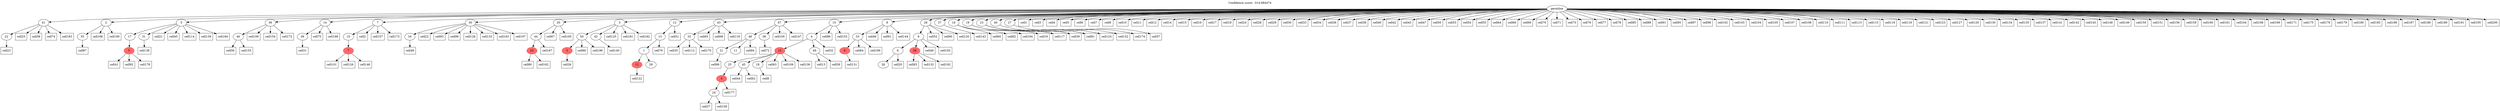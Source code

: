 digraph g {
	"57" -> "58";
	"58" [label="22"];
	"55" -> "56";
	"56" [label="35"];
	"53" -> "54";
	"54" [color=indianred1, style=filled, label="5"];
	"51" -> "52";
	"52" [label="31"];
	"51" -> "53";
	"53" [label="17"];
	"48" -> "49";
	"49" [label="46"];
	"45" -> "46";
	"46" [label="39"];
	"43" -> "44";
	"44" [color=indianred1, style=filled, label="7"];
	"42" -> "43";
	"43" [label="10"];
	"40" -> "41";
	"41" [label="34"];
	"36" -> "37";
	"37" [color=indianred1, style=filled, label="20"];
	"35" -> "36";
	"36" [label="44"];
	"33" -> "34";
	"34" [color=indianred1, style=filled, label="3"];
	"31" -> "32";
	"32" [label="42"];
	"31" -> "33";
	"33" [label="50"];
	"28" -> "29";
	"29" [color=indianred1, style=filled, label="12"];
	"28" -> "30";
	"30" [label="29"];
	"27" -> "28";
	"28" [label="1"];
	"26" -> "27";
	"27" [label="13"];
	"23" -> "24";
	"24" [label="32"];
	"20" -> "21";
	"21" [label="21"];
	"20" -> "22";
	"22" [label="11"];
	"18" -> "19";
	"19" [label="38"];
	"18" -> "20";
	"20" [label="48"];
	"13" -> "14";
	"14" [label="24"];
	"12" -> "13";
	"13" [color=indianred1, style=filled, label="4"];
	"11" -> "12";
	"12" [label="25"];
	"11" -> "15";
	"15" [label="45"];
	"11" -> "16";
	"16" [label="18"];
	"10" -> "11";
	"11" [color=indianred1, style=filled, label="15"];
	"10" -> "17";
	"17" [label="49"];
	"9" -> "10";
	"10" [label="4"];
	"7" -> "8";
	"8" [color=indianred1, style=filled, label="8"];
	"6" -> "7";
	"7" [label="33"];
	"3" -> "4";
	"4" [label="26"];
	"2" -> "3";
	"3" [label="6"];
	"2" -> "5";
	"5" [color=indianred1, style=filled, label="28"];
	"1" -> "2";
	"2" [label="9"];
	"0" -> "1";
	"1" [label="28"];
	"0" -> "6";
	"6" [label="8"];
	"0" -> "9";
	"9" [label="15"];
	"0" -> "18";
	"18" [label="47"];
	"0" -> "23";
	"23" [label="43"];
	"0" -> "25";
	"25" [label="37"];
	"0" -> "26";
	"26" [label="12"];
	"0" -> "31";
	"31" [label="3"];
	"0" -> "35";
	"35" [label="20"];
	"0" -> "38";
	"38" [label="16"];
	"0" -> "39";
	"39" [label="19"];
	"0" -> "40";
	"40" [label="30"];
	"0" -> "42";
	"42" [label="7"];
	"0" -> "45";
	"45" [label="14"];
	"0" -> "47";
	"47" [label="23"];
	"0" -> "48";
	"48" [label="36"];
	"0" -> "50";
	"50" [label="40"];
	"0" -> "51";
	"51" [label="5"];
	"0" -> "55";
	"55" [label="2"];
	"0" -> "57";
	"57" [label="41"];
	"0" -> "59";
	"59" [label="27"];
	"0" [label="germline"];
	"0" -> "cell1";
	"cell1" [shape=box];
	"42" -> "cell2";
	"cell2" [shape=box];
	"0" -> "cell3";
	"cell3" [shape=box];
	"0" -> "cell4";
	"cell4" [shape=box];
	"0" -> "cell5";
	"cell5" [shape=box];
	"0" -> "cell6";
	"cell6" [shape=box];
	"0" -> "cell7";
	"cell7" [shape=box];
	"16" -> "cell8";
	"cell8" [shape=box];
	"0" -> "cell9";
	"cell9" [shape=box];
	"0" -> "cell10";
	"cell10" [shape=box];
	"0" -> "cell11";
	"cell11" [shape=box];
	"0" -> "cell12";
	"cell12" [shape=box];
	"17" -> "cell13";
	"cell13" [shape=box];
	"0" -> "cell14";
	"cell14" [shape=box];
	"0" -> "cell15";
	"cell15" [shape=box];
	"0" -> "cell16";
	"cell16" [shape=box];
	"0" -> "cell17";
	"cell17" [shape=box];
	"0" -> "cell18";
	"cell18" [shape=box];
	"39" -> "cell19";
	"cell19" [shape=box];
	"3" -> "cell20";
	"cell20" [shape=box];
	"51" -> "cell21";
	"cell21" [shape=box];
	"40" -> "cell22";
	"cell22" [shape=box];
	"58" -> "cell23";
	"cell23" [shape=box];
	"0" -> "cell24";
	"cell24" [shape=box];
	"57" -> "cell25";
	"cell25" [shape=box];
	"34" -> "cell26";
	"cell26" [shape=box];
	"14" -> "cell27";
	"cell27" [shape=box];
	"0" -> "cell28";
	"cell28" [shape=box];
	"0" -> "cell29";
	"cell29" [shape=box];
	"0" -> "cell30";
	"cell30" [shape=box];
	"46" -> "cell31";
	"cell31" [shape=box];
	"10" -> "cell32";
	"cell32" [shape=box];
	"0" -> "cell33";
	"cell33" [shape=box];
	"0" -> "cell34";
	"cell34" [shape=box];
	"24" -> "cell35";
	"cell35" [shape=box];
	"0" -> "cell36";
	"cell36" [shape=box];
	"0" -> "cell37";
	"cell37" [shape=box];
	"0" -> "cell38";
	"cell38" [shape=box];
	"47" -> "cell39";
	"cell39" [shape=box];
	"0" -> "cell40";
	"cell40" [shape=box];
	"54" -> "cell41";
	"cell41" [shape=box];
	"0" -> "cell42";
	"cell42" [shape=box];
	"0" -> "cell43";
	"cell43" [shape=box];
	"15" -> "cell44";
	"cell44" [shape=box];
	"51" -> "cell45";
	"cell45" [shape=box];
	"6" -> "cell46";
	"cell46" [shape=box];
	"0" -> "cell47";
	"cell47" [shape=box];
	"41" -> "cell48";
	"cell48" [shape=box];
	"2" -> "cell49";
	"cell49" [shape=box];
	"0" -> "cell50";
	"cell50" [shape=box];
	"26" -> "cell51";
	"cell51" [shape=box];
	"1" -> "cell52";
	"cell52" [shape=box];
	"0" -> "cell53";
	"cell53" [shape=box];
	"0" -> "cell54";
	"cell54" [shape=box];
	"0" -> "cell55";
	"cell55" [shape=box];
	"49" -> "cell56";
	"cell56" [shape=box];
	"59" -> "cell57";
	"cell57" [shape=box];
	"57" -> "cell58";
	"cell58" [shape=box];
	"17" -> "cell59";
	"cell59" [shape=box];
	"38" -> "cell60";
	"cell60" [shape=box];
	"6" -> "cell61";
	"cell61" [shape=box];
	"15" -> "cell62";
	"cell62" [shape=box];
	"11" -> "cell63";
	"cell63" [shape=box];
	"0" -> "cell64";
	"cell64" [shape=box];
	"23" -> "cell65";
	"cell65" [shape=box];
	"0" -> "cell66";
	"cell66" [shape=box];
	"35" -> "cell67";
	"cell67" [shape=box];
	"23" -> "cell68";
	"cell68" [shape=box];
	"0" -> "cell69";
	"cell69" [shape=box];
	"0" -> "cell70";
	"cell70" [shape=box];
	"0" -> "cell71";
	"cell71" [shape=box];
	"19" -> "cell72";
	"cell72" [shape=box];
	"0" -> "cell73";
	"cell73" [shape=box];
	"57" -> "cell74";
	"cell74" [shape=box];
	"45" -> "cell75";
	"cell75" [shape=box];
	"0" -> "cell76";
	"cell76" [shape=box];
	"0" -> "cell77";
	"cell77" [shape=box];
	"0" -> "cell78";
	"cell78" [shape=box];
	"27" -> "cell79";
	"cell79" [shape=box];
	"37" -> "cell80";
	"cell80" [shape=box];
	"47" -> "cell81";
	"cell81" [shape=box];
	"38" -> "cell82";
	"cell82" [shape=box];
	"5" -> "cell83";
	"cell83" [shape=box];
	"7" -> "cell84";
	"cell84" [shape=box];
	"0" -> "cell85";
	"cell85" [shape=box];
	"9" -> "cell86";
	"cell86" [shape=box];
	"56" -> "cell87";
	"cell87" [shape=box];
	"0" -> "cell88";
	"cell88" [shape=box];
	"33" -> "cell89";
	"cell89" [shape=box];
	"1" -> "cell90";
	"cell90" [shape=box];
	"0" -> "cell91";
	"cell91" [shape=box];
	"54" -> "cell92";
	"cell92" [shape=box];
	"40" -> "cell93";
	"cell93" [shape=box];
	"20" -> "cell94";
	"cell94" [shape=box];
	"0" -> "cell95";
	"cell95" [shape=box];
	"40" -> "cell96";
	"cell96" [shape=box];
	"0" -> "cell97";
	"cell97" [shape=box];
	"0" -> "cell98";
	"cell98" [shape=box];
	"21" -> "cell99";
	"cell99" [shape=box];
	"18" -> "cell100";
	"cell100" [shape=box];
	"44" -> "cell101";
	"cell101" [shape=box];
	"0" -> "cell102";
	"cell102" [shape=box];
	"0" -> "cell103";
	"cell103" [shape=box];
	"0" -> "cell104";
	"cell104" [shape=box];
	"0" -> "cell105";
	"cell105" [shape=box];
	"48" -> "cell106";
	"cell106" [shape=box];
	"0" -> "cell107";
	"cell107" [shape=box];
	"0" -> "cell108";
	"cell108" [shape=box];
	"11" -> "cell109";
	"cell109" [shape=box];
	"0" -> "cell110";
	"cell110" [shape=box];
	"0" -> "cell111";
	"cell111" [shape=box];
	"24" -> "cell112";
	"cell112" [shape=box];
	"0" -> "cell113";
	"cell113" [shape=box];
	"51" -> "cell114";
	"cell114" [shape=box];
	"0" -> "cell115";
	"cell115" [shape=box];
	"0" -> "cell116";
	"cell116" [shape=box];
	"39" -> "cell117";
	"cell117" [shape=box];
	"0" -> "cell118";
	"cell118" [shape=box];
	"23" -> "cell119";
	"cell119" [shape=box];
	"1" -> "cell120";
	"cell120" [shape=box];
	"0" -> "cell121";
	"cell121" [shape=box];
	"29" -> "cell122";
	"cell122" [shape=box];
	"0" -> "cell123";
	"cell123" [shape=box];
	"47" -> "cell124";
	"cell124" [shape=box];
	"31" -> "cell125";
	"cell125" [shape=box];
	"44" -> "cell126";
	"cell126" [shape=box];
	"0" -> "cell127";
	"cell127" [shape=box];
	"40" -> "cell128";
	"cell128" [shape=box];
	"0" -> "cell129";
	"cell129" [shape=box];
	"0" -> "cell130";
	"cell130" [shape=box];
	"8" -> "cell131";
	"cell131" [shape=box];
	"5" -> "cell132";
	"cell132" [shape=box];
	"40" -> "cell133";
	"cell133" [shape=box];
	"0" -> "cell134";
	"cell134" [shape=box];
	"0" -> "cell135";
	"cell135" [shape=box];
	"11" -> "cell136";
	"cell136" [shape=box];
	"0" -> "cell137";
	"cell137" [shape=box];
	"52" -> "cell138";
	"cell138" [shape=box];
	"51" -> "cell139";
	"cell139" [shape=box];
	"32" -> "cell140";
	"cell140" [shape=box];
	"0" -> "cell141";
	"cell141" [shape=box];
	"0" -> "cell142";
	"cell142" [shape=box];
	"25" -> "cell143";
	"cell143" [shape=box];
	"6" -> "cell144";
	"cell144" [shape=box];
	"0" -> "cell145";
	"cell145" [shape=box];
	"44" -> "cell146";
	"cell146" [shape=box];
	"18" -> "cell147";
	"cell147" [shape=box];
	"0" -> "cell148";
	"cell148" [shape=box];
	"0" -> "cell149";
	"cell149" [shape=box];
	"0" -> "cell150";
	"cell150" [shape=box];
	"0" -> "cell151";
	"cell151" [shape=box];
	"47" -> "cell152";
	"cell152" [shape=box];
	"9" -> "cell153";
	"cell153" [shape=box];
	"48" -> "cell154";
	"cell154" [shape=box];
	"49" -> "cell155";
	"cell155" [shape=box];
	"0" -> "cell156";
	"cell156" [shape=box];
	"42" -> "cell157";
	"cell157" [shape=box];
	"14" -> "cell158";
	"cell158" [shape=box];
	"0" -> "cell159";
	"cell159" [shape=box];
	"0" -> "cell160";
	"cell160" [shape=box];
	"0" -> "cell161";
	"cell161" [shape=box];
	"37" -> "cell162";
	"cell162" [shape=box];
	"40" -> "cell163";
	"cell163" [shape=box];
	"0" -> "cell164";
	"cell164" [shape=box];
	"35" -> "cell165";
	"cell165" [shape=box];
	"55" -> "cell166";
	"cell166" [shape=box];
	"36" -> "cell167";
	"cell167" [shape=box];
	"0" -> "cell168";
	"cell168" [shape=box];
	"0" -> "cell169";
	"cell169" [shape=box];
	"24" -> "cell170";
	"cell170" [shape=box];
	"0" -> "cell171";
	"cell171" [shape=box];
	"48" -> "cell172";
	"cell172" [shape=box];
	"42" -> "cell173";
	"cell173" [shape=box];
	"50" -> "cell174";
	"cell174" [shape=box];
	"0" -> "cell175";
	"cell175" [shape=box];
	"0" -> "cell176";
	"cell176" [shape=box];
	"13" -> "cell177";
	"cell177" [shape=box];
	"54" -> "cell178";
	"cell178" [shape=box];
	"0" -> "cell179";
	"cell179" [shape=box];
	"0" -> "cell180";
	"cell180" [shape=box];
	"31" -> "cell181";
	"cell181" [shape=box];
	"31" -> "cell182";
	"cell182" [shape=box];
	"57" -> "cell183";
	"cell183" [shape=box];
	"51" -> "cell184";
	"cell184" [shape=box];
	"0" -> "cell185";
	"cell185" [shape=box];
	"0" -> "cell186";
	"cell186" [shape=box];
	"0" -> "cell187";
	"cell187" [shape=box];
	"0" -> "cell188";
	"cell188" [shape=box];
	"0" -> "cell189";
	"cell189" [shape=box];
	"55" -> "cell190";
	"cell190" [shape=box];
	"0" -> "cell191";
	"cell191" [shape=box];
	"5" -> "cell192";
	"cell192" [shape=box];
	"2" -> "cell193";
	"cell193" [shape=box];
	"38" -> "cell194";
	"cell194" [shape=box];
	"0" -> "cell195";
	"cell195" [shape=box];
	"33" -> "cell196";
	"cell196" [shape=box];
	"40" -> "cell197";
	"cell197" [shape=box];
	"45" -> "cell198";
	"cell198" [shape=box];
	"7" -> "cell199";
	"cell199" [shape=box];
	"0" -> "cell200";
	"cell200" [shape=box];
	labelloc="t";
	label="Confidence score: -314.684474";
}
